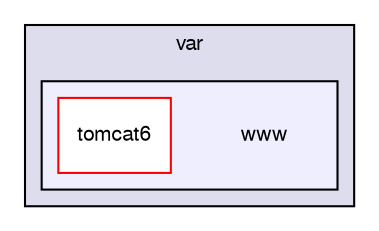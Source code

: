 digraph G {
  bgcolor=transparent;
  compound=true
  node [ fontsize="10", fontname="FreeSans"];
  edge [ labelfontsize="10", labelfontname="FreeSans"];
  subgraph clusterdir_2d402fa29e6cd3b6ca13957b8f90c436 {
    graph [ bgcolor="#ddddee", pencolor="black", label="var" fontname="FreeSans", fontsize="10", URL="dir_2d402fa29e6cd3b6ca13957b8f90c436.html"]
  subgraph clusterdir_cbe856ff790c9ba5208811309bdf168b {
    graph [ bgcolor="#eeeeff", pencolor="black", label="" URL="dir_cbe856ff790c9ba5208811309bdf168b.html"];
    dir_cbe856ff790c9ba5208811309bdf168b [shape=plaintext label="www"];
    dir_dbddac329613bdd10d07e8a4b181a1f9 [shape=box label="tomcat6" color="red" fillcolor="white" style="filled" URL="dir_dbddac329613bdd10d07e8a4b181a1f9.html"];
  }
  }
}
